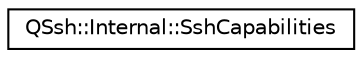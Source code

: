 digraph "Graphical Class Hierarchy"
{
  edge [fontname="Helvetica",fontsize="10",labelfontname="Helvetica",labelfontsize="10"];
  node [fontname="Helvetica",fontsize="10",shape=record];
  rankdir="LR";
  Node0 [label="QSsh::Internal::SshCapabilities",height=0.2,width=0.4,color="black", fillcolor="white", style="filled",URL="$class_q_ssh_1_1_internal_1_1_ssh_capabilities.html"];
}
